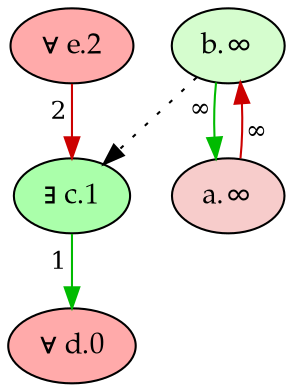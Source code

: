digraph {
    rankdir="TB"
    node [style=filled fontname="Palatino" fontsize=14]
    node [fillcolor="#AAFFAA"]
    "c" [label="∃ c.1"]
    node [fillcolor="#FFAAAA"]
    "d" [label="∀ d.0"]
    "e" [label="∀ e.2"]
    node [fillcolor="#d5fdce"]
    "b" [label="b.∞"]
    node [fillcolor="#f7cccb"]
    "a" [label="a.∞"]
    edge[labeldistance=1.5 fontsize=12]
    edge [color="#CC0000" style="solid" dir="forward" taillabel="∞"]
           "a" -> "b" 
    edge [color="#00BB00" style="solid" dir="forward" taillabel="∞"]
           "b" -> "a" 
    edge [color="#00BB00" style="solid" dir="forward" taillabel="1"]
           "c" -> "d" 
    edge [color="#CC0000" style="solid" dir="forward" taillabel="2"]
           "e" -> "c" 
    edge [color="black" style="dotted" dir="forward" taillabel="" constraint=false]
           "b" -> "c" 
    {rank = max d}
    {rank = min e}
}
